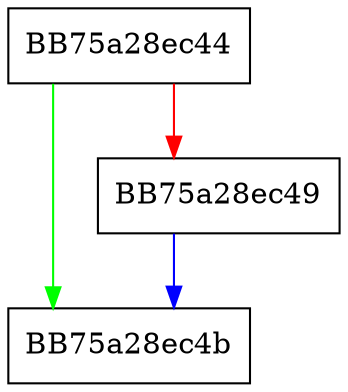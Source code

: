 digraph sqlite3KeyInfoRef {
  node [shape="box"];
  graph [splines=ortho];
  BB75a28ec44 -> BB75a28ec4b [color="green"];
  BB75a28ec44 -> BB75a28ec49 [color="red"];
  BB75a28ec49 -> BB75a28ec4b [color="blue"];
}